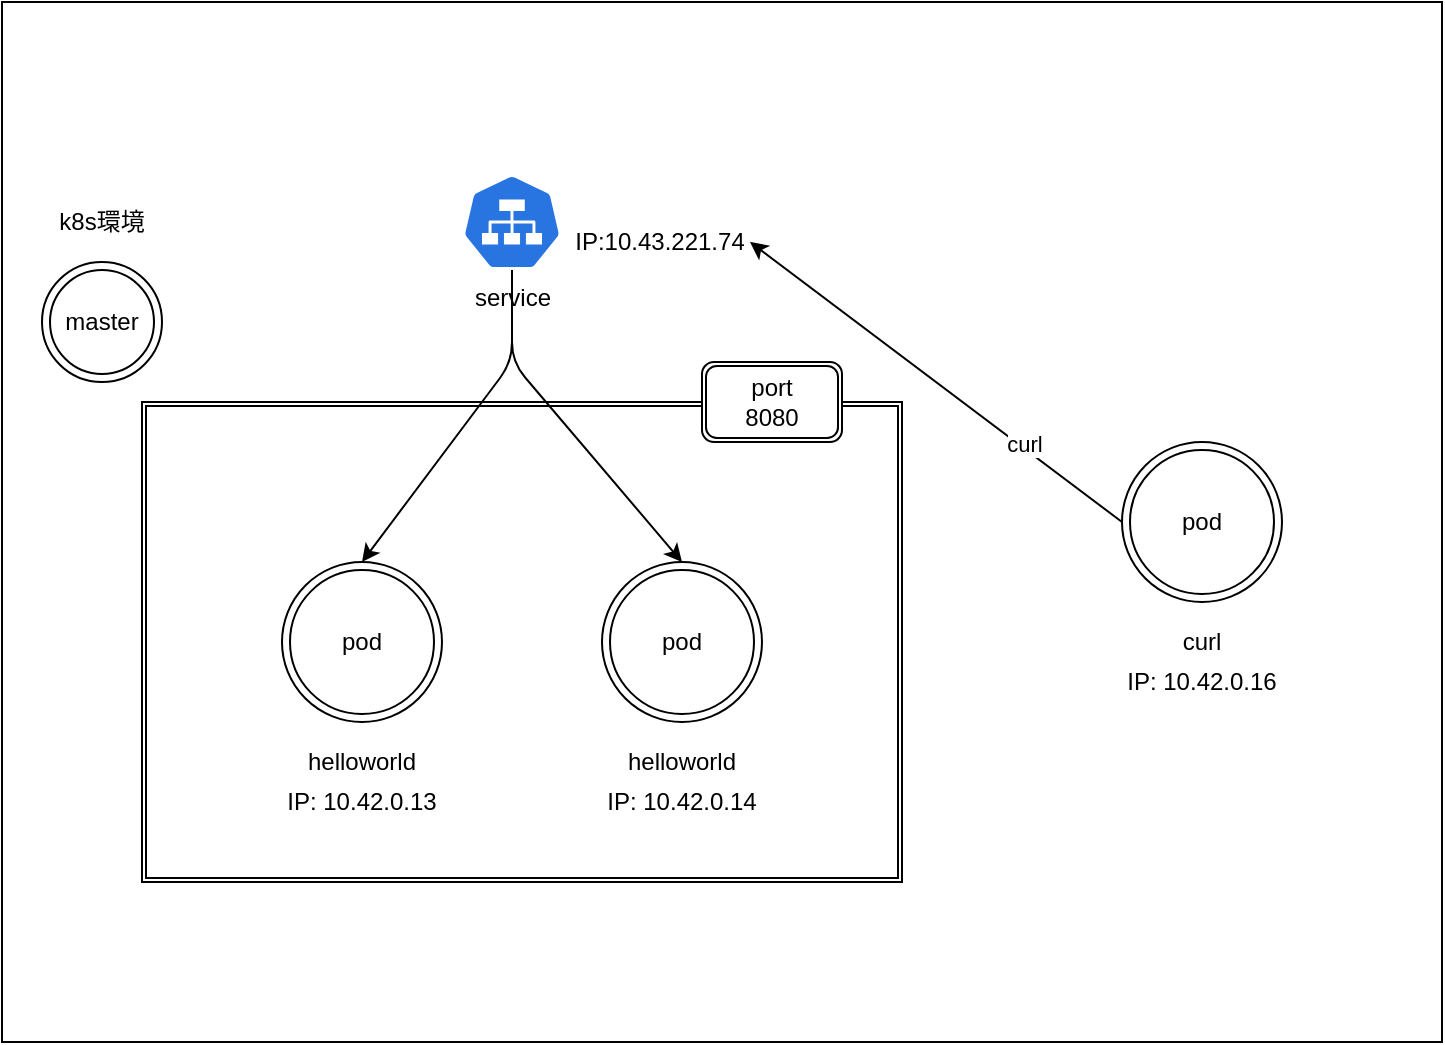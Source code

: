 <mxfile>
    <diagram id="i2NxC-65wJUTWMW6SPuN" name="Page-1">
        <mxGraphModel dx="1399" dy="651" grid="1" gridSize="10" guides="1" tooltips="1" connect="1" arrows="1" fold="1" page="1" pageScale="1" pageWidth="827" pageHeight="1169" math="0" shadow="0">
            <root>
                <mxCell id="0"/>
                <mxCell id="1" parent="0"/>
                <mxCell id="11" value="" style="rounded=0;whiteSpace=wrap;html=1;" parent="1" vertex="1">
                    <mxGeometry x="40" y="70" width="720" height="520" as="geometry"/>
                </mxCell>
                <mxCell id="2" value="" style="shape=ext;double=1;rounded=0;whiteSpace=wrap;html=1;" parent="1" vertex="1">
                    <mxGeometry x="110" y="270" width="380" height="240" as="geometry"/>
                </mxCell>
                <mxCell id="3" value="pod" style="ellipse;shape=doubleEllipse;whiteSpace=wrap;html=1;aspect=fixed;" parent="1" vertex="1">
                    <mxGeometry x="180" y="350" width="80" height="80" as="geometry"/>
                </mxCell>
                <mxCell id="4" value="pod" style="ellipse;shape=doubleEllipse;whiteSpace=wrap;html=1;aspect=fixed;" parent="1" vertex="1">
                    <mxGeometry x="340" y="350" width="80" height="80" as="geometry"/>
                </mxCell>
                <UserObject label="helloworld" placeholders="1" name="Variable" id="6">
                    <mxCell style="text;html=1;strokeColor=none;fillColor=none;align=center;verticalAlign=middle;whiteSpace=wrap;overflow=hidden;" parent="1" vertex="1">
                        <mxGeometry x="180" y="440" width="80" height="20" as="geometry"/>
                    </mxCell>
                </UserObject>
                <UserObject label="helloworld" placeholders="1" name="Variable" id="7">
                    <mxCell style="text;html=1;strokeColor=none;fillColor=none;align=center;verticalAlign=middle;whiteSpace=wrap;overflow=hidden;" parent="1" vertex="1">
                        <mxGeometry x="340" y="440" width="80" height="20" as="geometry"/>
                    </mxCell>
                </UserObject>
                <mxCell id="10" value="port&lt;br&gt;8080" style="shape=ext;double=1;rounded=1;whiteSpace=wrap;html=1;" parent="1" vertex="1">
                    <mxGeometry x="390" y="250" width="70" height="40" as="geometry"/>
                </mxCell>
                <UserObject label="k8s環境" placeholders="1" name="Variable" id="12">
                    <mxCell style="text;html=1;strokeColor=none;fillColor=none;align=center;verticalAlign=middle;whiteSpace=wrap;overflow=hidden;" parent="1" vertex="1">
                        <mxGeometry x="50" y="170" width="80" height="20" as="geometry"/>
                    </mxCell>
                </UserObject>
                <mxCell id="14" value="master" style="ellipse;shape=doubleEllipse;whiteSpace=wrap;html=1;aspect=fixed;" parent="1" vertex="1">
                    <mxGeometry x="60" y="200" width="60" height="60" as="geometry"/>
                </mxCell>
                <UserObject label="IP:&amp;nbsp;10.42.0.13" placeholders="1" name="Variable" id="17">
                    <mxCell style="text;html=1;strokeColor=none;fillColor=none;align=center;verticalAlign=middle;whiteSpace=wrap;overflow=hidden;" parent="1" vertex="1">
                        <mxGeometry x="180" y="460" width="80" height="20" as="geometry"/>
                    </mxCell>
                </UserObject>
                <UserObject label="IP:&amp;nbsp;10.42.0.14" placeholders="1" name="Variable" id="18">
                    <mxCell style="text;html=1;strokeColor=none;fillColor=none;align=center;verticalAlign=middle;whiteSpace=wrap;overflow=hidden;" parent="1" vertex="1">
                        <mxGeometry x="340" y="460" width="80" height="20" as="geometry"/>
                    </mxCell>
                </UserObject>
                <mxCell id="27" style="edgeStyle=none;html=1;exitX=0.5;exitY=1;exitDx=0;exitDy=0;exitPerimeter=0;entryX=0.5;entryY=0;entryDx=0;entryDy=0;" parent="1" source="24" target="3" edge="1">
                    <mxGeometry relative="1" as="geometry">
                        <Array as="points">
                            <mxPoint x="295" y="250"/>
                        </Array>
                    </mxGeometry>
                </mxCell>
                <mxCell id="28" style="edgeStyle=none;html=1;exitX=0.5;exitY=1;exitDx=0;exitDy=0;exitPerimeter=0;entryX=0.5;entryY=0;entryDx=0;entryDy=0;" parent="1" source="24" target="4" edge="1">
                    <mxGeometry relative="1" as="geometry">
                        <Array as="points">
                            <mxPoint x="295" y="250"/>
                        </Array>
                    </mxGeometry>
                </mxCell>
                <mxCell id="24" value="service" style="sketch=0;html=1;dashed=0;whitespace=wrap;fillColor=#2875E2;strokeColor=#ffffff;points=[[0.005,0.63,0],[0.1,0.2,0],[0.9,0.2,0],[0.5,0,0],[0.995,0.63,0],[0.72,0.99,0],[0.5,1,0],[0.28,0.99,0]];verticalLabelPosition=bottom;align=center;verticalAlign=top;shape=mxgraph.kubernetes.icon;prIcon=svc" parent="1" vertex="1">
                    <mxGeometry x="270" y="156" width="50" height="48" as="geometry"/>
                </mxCell>
                <UserObject label="IP:10.43.221.74" placeholders="1" name="Variable" id="25">
                    <mxCell style="text;html=1;strokeColor=none;fillColor=none;align=center;verticalAlign=middle;whiteSpace=wrap;overflow=hidden;" parent="1" vertex="1">
                        <mxGeometry x="324" y="180" width="90" height="20" as="geometry"/>
                    </mxCell>
                </UserObject>
                <mxCell id="34" style="edgeStyle=none;html=1;exitX=0;exitY=0.5;exitDx=0;exitDy=0;entryX=1;entryY=0.5;entryDx=0;entryDy=0;" edge="1" parent="1" source="31" target="25">
                    <mxGeometry relative="1" as="geometry"/>
                </mxCell>
                <mxCell id="35" value="curl" style="edgeLabel;html=1;align=center;verticalAlign=middle;resizable=0;points=[];" vertex="1" connectable="0" parent="34">
                    <mxGeometry x="-0.51" y="-4" relative="1" as="geometry">
                        <mxPoint x="-6" y="-2" as="offset"/>
                    </mxGeometry>
                </mxCell>
                <mxCell id="31" value="pod" style="ellipse;shape=doubleEllipse;whiteSpace=wrap;html=1;aspect=fixed;" vertex="1" parent="1">
                    <mxGeometry x="600" y="290" width="80" height="80" as="geometry"/>
                </mxCell>
                <UserObject label="curl" placeholders="1" name="Variable" id="32">
                    <mxCell style="text;html=1;strokeColor=none;fillColor=none;align=center;verticalAlign=middle;whiteSpace=wrap;overflow=hidden;" vertex="1" parent="1">
                        <mxGeometry x="600" y="380" width="80" height="20" as="geometry"/>
                    </mxCell>
                </UserObject>
                <UserObject label="IP:&amp;nbsp;10.42.0.16" placeholders="1" name="Variable" id="33">
                    <mxCell style="text;html=1;strokeColor=none;fillColor=none;align=center;verticalAlign=middle;whiteSpace=wrap;overflow=hidden;" vertex="1" parent="1">
                        <mxGeometry x="600" y="400" width="80" height="20" as="geometry"/>
                    </mxCell>
                </UserObject>
            </root>
        </mxGraphModel>
    </diagram>
</mxfile>

